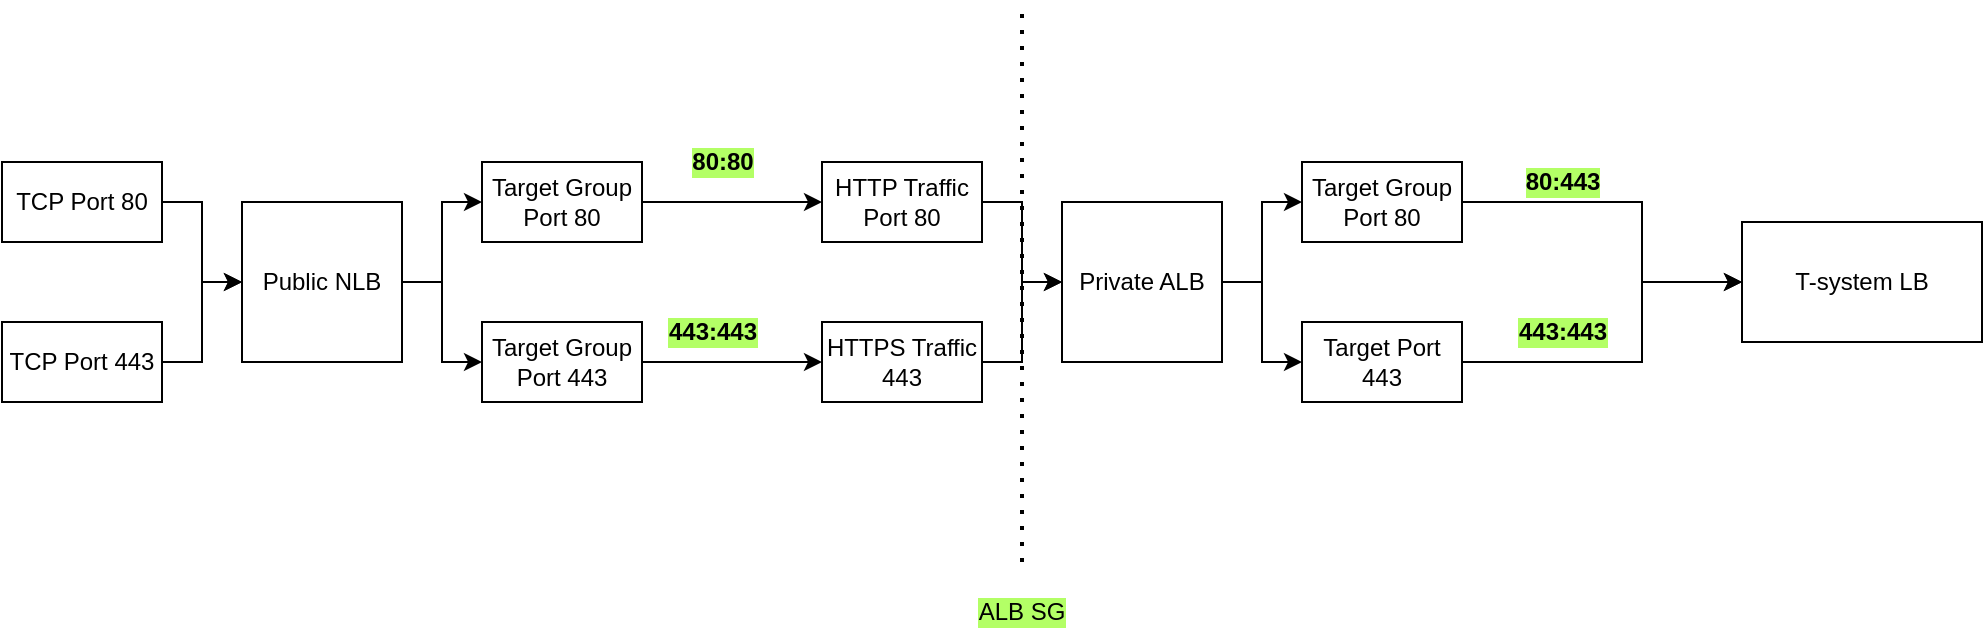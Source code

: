 <mxfile version="15.5.9" type="github">
  <diagram id="pCYF1ZupuWEemld1GSwe" name="Page-1">
    <mxGraphModel dx="976" dy="587" grid="1" gridSize="10" guides="1" tooltips="1" connect="1" arrows="1" fold="1" page="1" pageScale="1" pageWidth="850" pageHeight="1100" math="0" shadow="0">
      <root>
        <mxCell id="0" />
        <mxCell id="1" parent="0" />
        <mxCell id="EBzi6UNPib7ds7rI71un-5" style="edgeStyle=orthogonalEdgeStyle;rounded=0;orthogonalLoop=1;jettySize=auto;html=1;exitX=1;exitY=0.5;exitDx=0;exitDy=0;entryX=0;entryY=0.5;entryDx=0;entryDy=0;" edge="1" parent="1" source="EBzi6UNPib7ds7rI71un-1" target="EBzi6UNPib7ds7rI71un-4">
          <mxGeometry relative="1" as="geometry" />
        </mxCell>
        <mxCell id="EBzi6UNPib7ds7rI71un-1" value="TCP Port 80" style="rounded=0;whiteSpace=wrap;html=1;" vertex="1" parent="1">
          <mxGeometry x="70" y="120" width="80" height="40" as="geometry" />
        </mxCell>
        <mxCell id="EBzi6UNPib7ds7rI71un-7" style="edgeStyle=orthogonalEdgeStyle;rounded=0;orthogonalLoop=1;jettySize=auto;html=1;exitX=1;exitY=0.5;exitDx=0;exitDy=0;entryX=0;entryY=0.5;entryDx=0;entryDy=0;" edge="1" parent="1" source="EBzi6UNPib7ds7rI71un-2" target="EBzi6UNPib7ds7rI71un-4">
          <mxGeometry relative="1" as="geometry" />
        </mxCell>
        <mxCell id="EBzi6UNPib7ds7rI71un-2" value="TCP Port 443" style="rounded=0;whiteSpace=wrap;html=1;" vertex="1" parent="1">
          <mxGeometry x="70" y="200" width="80" height="40" as="geometry" />
        </mxCell>
        <mxCell id="EBzi6UNPib7ds7rI71un-10" style="edgeStyle=orthogonalEdgeStyle;rounded=0;orthogonalLoop=1;jettySize=auto;html=1;exitX=1;exitY=0.5;exitDx=0;exitDy=0;entryX=0;entryY=0.5;entryDx=0;entryDy=0;" edge="1" parent="1" source="EBzi6UNPib7ds7rI71un-4" target="EBzi6UNPib7ds7rI71un-8">
          <mxGeometry relative="1" as="geometry" />
        </mxCell>
        <mxCell id="EBzi6UNPib7ds7rI71un-11" style="edgeStyle=orthogonalEdgeStyle;rounded=0;orthogonalLoop=1;jettySize=auto;html=1;exitX=1;exitY=0.5;exitDx=0;exitDy=0;entryX=0;entryY=0.5;entryDx=0;entryDy=0;" edge="1" parent="1" source="EBzi6UNPib7ds7rI71un-4" target="EBzi6UNPib7ds7rI71un-9">
          <mxGeometry relative="1" as="geometry" />
        </mxCell>
        <mxCell id="EBzi6UNPib7ds7rI71un-4" value="Public NLB" style="whiteSpace=wrap;html=1;aspect=fixed;" vertex="1" parent="1">
          <mxGeometry x="190" y="140" width="80" height="80" as="geometry" />
        </mxCell>
        <mxCell id="EBzi6UNPib7ds7rI71un-21" style="edgeStyle=orthogonalEdgeStyle;rounded=0;orthogonalLoop=1;jettySize=auto;html=1;exitX=1;exitY=0.5;exitDx=0;exitDy=0;" edge="1" parent="1" source="EBzi6UNPib7ds7rI71un-8" target="EBzi6UNPib7ds7rI71un-13">
          <mxGeometry relative="1" as="geometry" />
        </mxCell>
        <mxCell id="EBzi6UNPib7ds7rI71un-8" value="Target Group Port 80" style="rounded=0;whiteSpace=wrap;html=1;" vertex="1" parent="1">
          <mxGeometry x="310" y="120" width="80" height="40" as="geometry" />
        </mxCell>
        <mxCell id="EBzi6UNPib7ds7rI71un-22" style="edgeStyle=orthogonalEdgeStyle;rounded=0;orthogonalLoop=1;jettySize=auto;html=1;exitX=1;exitY=0.5;exitDx=0;exitDy=0;" edge="1" parent="1" source="EBzi6UNPib7ds7rI71un-9" target="EBzi6UNPib7ds7rI71un-15">
          <mxGeometry relative="1" as="geometry" />
        </mxCell>
        <mxCell id="EBzi6UNPib7ds7rI71un-9" value="Target Group Port 443" style="rounded=0;whiteSpace=wrap;html=1;" vertex="1" parent="1">
          <mxGeometry x="310" y="200" width="80" height="40" as="geometry" />
        </mxCell>
        <mxCell id="EBzi6UNPib7ds7rI71un-12" style="edgeStyle=orthogonalEdgeStyle;rounded=0;orthogonalLoop=1;jettySize=auto;html=1;exitX=1;exitY=0.5;exitDx=0;exitDy=0;entryX=0;entryY=0.5;entryDx=0;entryDy=0;" edge="1" source="EBzi6UNPib7ds7rI71un-13" target="EBzi6UNPib7ds7rI71un-18" parent="1">
          <mxGeometry relative="1" as="geometry" />
        </mxCell>
        <mxCell id="EBzi6UNPib7ds7rI71un-13" value="HTTP Traffic Port 80" style="rounded=0;whiteSpace=wrap;html=1;" vertex="1" parent="1">
          <mxGeometry x="480" y="120" width="80" height="40" as="geometry" />
        </mxCell>
        <mxCell id="EBzi6UNPib7ds7rI71un-14" style="edgeStyle=orthogonalEdgeStyle;rounded=0;orthogonalLoop=1;jettySize=auto;html=1;exitX=1;exitY=0.5;exitDx=0;exitDy=0;entryX=0;entryY=0.5;entryDx=0;entryDy=0;" edge="1" source="EBzi6UNPib7ds7rI71un-15" target="EBzi6UNPib7ds7rI71un-18" parent="1">
          <mxGeometry relative="1" as="geometry" />
        </mxCell>
        <mxCell id="EBzi6UNPib7ds7rI71un-15" value="HTTPS Traffic 443" style="rounded=0;whiteSpace=wrap;html=1;" vertex="1" parent="1">
          <mxGeometry x="480" y="200" width="80" height="40" as="geometry" />
        </mxCell>
        <mxCell id="EBzi6UNPib7ds7rI71un-16" style="edgeStyle=orthogonalEdgeStyle;rounded=0;orthogonalLoop=1;jettySize=auto;html=1;exitX=1;exitY=0.5;exitDx=0;exitDy=0;entryX=0;entryY=0.5;entryDx=0;entryDy=0;" edge="1" source="EBzi6UNPib7ds7rI71un-18" target="EBzi6UNPib7ds7rI71un-19" parent="1">
          <mxGeometry relative="1" as="geometry" />
        </mxCell>
        <mxCell id="EBzi6UNPib7ds7rI71un-17" style="edgeStyle=orthogonalEdgeStyle;rounded=0;orthogonalLoop=1;jettySize=auto;html=1;exitX=1;exitY=0.5;exitDx=0;exitDy=0;entryX=0;entryY=0.5;entryDx=0;entryDy=0;" edge="1" source="EBzi6UNPib7ds7rI71un-18" target="EBzi6UNPib7ds7rI71un-20" parent="1">
          <mxGeometry relative="1" as="geometry" />
        </mxCell>
        <mxCell id="EBzi6UNPib7ds7rI71un-18" value="Private ALB" style="whiteSpace=wrap;html=1;aspect=fixed;" vertex="1" parent="1">
          <mxGeometry x="600" y="140" width="80" height="80" as="geometry" />
        </mxCell>
        <mxCell id="EBzi6UNPib7ds7rI71un-26" style="edgeStyle=orthogonalEdgeStyle;rounded=0;orthogonalLoop=1;jettySize=auto;html=1;exitX=1;exitY=0.5;exitDx=0;exitDy=0;entryX=0;entryY=0.5;entryDx=0;entryDy=0;" edge="1" parent="1" source="EBzi6UNPib7ds7rI71un-19" target="EBzi6UNPib7ds7rI71un-25">
          <mxGeometry relative="1" as="geometry">
            <Array as="points">
              <mxPoint x="890" y="140" />
              <mxPoint x="890" y="180" />
            </Array>
          </mxGeometry>
        </mxCell>
        <mxCell id="EBzi6UNPib7ds7rI71un-19" value="Target Group Port 80" style="rounded=0;whiteSpace=wrap;html=1;" vertex="1" parent="1">
          <mxGeometry x="720" y="120" width="80" height="40" as="geometry" />
        </mxCell>
        <mxCell id="EBzi6UNPib7ds7rI71un-28" style="edgeStyle=orthogonalEdgeStyle;rounded=0;orthogonalLoop=1;jettySize=auto;html=1;exitX=1;exitY=0.5;exitDx=0;exitDy=0;entryX=0;entryY=0.5;entryDx=0;entryDy=0;" edge="1" parent="1" source="EBzi6UNPib7ds7rI71un-20" target="EBzi6UNPib7ds7rI71un-25">
          <mxGeometry relative="1" as="geometry">
            <Array as="points">
              <mxPoint x="890" y="220" />
              <mxPoint x="890" y="180" />
            </Array>
          </mxGeometry>
        </mxCell>
        <mxCell id="EBzi6UNPib7ds7rI71un-20" value="Target Port 443" style="rounded=0;whiteSpace=wrap;html=1;" vertex="1" parent="1">
          <mxGeometry x="720" y="200" width="80" height="40" as="geometry" />
        </mxCell>
        <mxCell id="EBzi6UNPib7ds7rI71un-24" value="&lt;b&gt;443:443&lt;/b&gt;" style="text;html=1;align=center;verticalAlign=middle;resizable=0;points=[];autosize=1;strokeColor=none;fillColor=none;labelBackgroundColor=#B3FF66;" vertex="1" parent="1">
          <mxGeometry x="395" y="195" width="60" height="20" as="geometry" />
        </mxCell>
        <mxCell id="EBzi6UNPib7ds7rI71un-25" value="T-system LB" style="rounded=0;whiteSpace=wrap;html=1;labelBackgroundColor=none;" vertex="1" parent="1">
          <mxGeometry x="940" y="150" width="120" height="60" as="geometry" />
        </mxCell>
        <mxCell id="EBzi6UNPib7ds7rI71un-29" value="&lt;b&gt;80:443&lt;/b&gt;" style="text;html=1;align=center;verticalAlign=middle;resizable=0;points=[];autosize=1;strokeColor=none;fillColor=none;labelBackgroundColor=#B3FF66;" vertex="1" parent="1">
          <mxGeometry x="825" y="120" width="50" height="20" as="geometry" />
        </mxCell>
        <mxCell id="EBzi6UNPib7ds7rI71un-33" value="&lt;b&gt;443:443&lt;/b&gt;" style="text;html=1;align=center;verticalAlign=middle;resizable=0;points=[];autosize=1;strokeColor=none;fillColor=none;labelBackgroundColor=#B3FF66;" vertex="1" parent="1">
          <mxGeometry x="820" y="195" width="60" height="20" as="geometry" />
        </mxCell>
        <mxCell id="EBzi6UNPib7ds7rI71un-34" value="&lt;b&gt;80:80&lt;/b&gt;" style="text;html=1;align=center;verticalAlign=middle;resizable=0;points=[];autosize=1;strokeColor=none;fillColor=none;labelBackgroundColor=#B3FF66;" vertex="1" parent="1">
          <mxGeometry x="405" y="110" width="50" height="20" as="geometry" />
        </mxCell>
        <mxCell id="EBzi6UNPib7ds7rI71un-36" value="" style="endArrow=none;dashed=1;html=1;dashPattern=1 3;strokeWidth=2;rounded=0;" edge="1" parent="1">
          <mxGeometry width="50" height="50" relative="1" as="geometry">
            <mxPoint x="580" y="320" as="sourcePoint" />
            <mxPoint x="580" y="40" as="targetPoint" />
            <Array as="points" />
          </mxGeometry>
        </mxCell>
        <mxCell id="EBzi6UNPib7ds7rI71un-37" value="ALB SG" style="text;html=1;strokeColor=none;fillColor=none;align=center;verticalAlign=middle;whiteSpace=wrap;rounded=0;labelBackgroundColor=#B3FF66;" vertex="1" parent="1">
          <mxGeometry x="550" y="330" width="60" height="30" as="geometry" />
        </mxCell>
      </root>
    </mxGraphModel>
  </diagram>
</mxfile>
